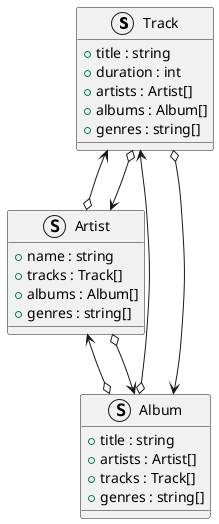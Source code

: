 @startuml
'https://plantuml.com/class-diagram

struct Track {
+ title : string
+ duration : int
+ artists : Artist[]
+ albums : Album[]
+ genres : string[]
}

struct Artist {
+ name : string
+ tracks : Track[]
+ albums : Album[]
+ genres : string[]
}

struct Album {
+ title : string
+ artists : Artist[]
+ tracks : Track[]
+ genres : string[]
}

Artist <--o Track
Artist <--o Album

Album <--o Track
Album <--o Artist

Track <--o Artist
Track <--o Album

@enduml
